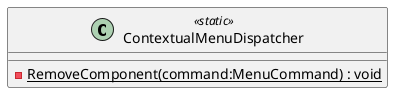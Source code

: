 @startuml
class ContextualMenuDispatcher <<static>> {
    {static} - RemoveComponent(command:MenuCommand) : void
}
@enduml

